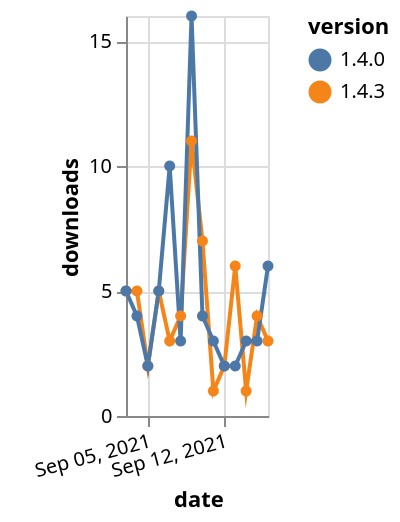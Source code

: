 {"$schema": "https://vega.github.io/schema/vega-lite/v5.json", "description": "A simple bar chart with embedded data.", "data": {"values": [{"date": "2021-09-03", "total": 1696, "delta": 5, "version": "1.4.3"}, {"date": "2021-09-04", "total": 1701, "delta": 5, "version": "1.4.3"}, {"date": "2021-09-05", "total": 1703, "delta": 2, "version": "1.4.3"}, {"date": "2021-09-06", "total": 1708, "delta": 5, "version": "1.4.3"}, {"date": "2021-09-07", "total": 1711, "delta": 3, "version": "1.4.3"}, {"date": "2021-09-08", "total": 1715, "delta": 4, "version": "1.4.3"}, {"date": "2021-09-09", "total": 1726, "delta": 11, "version": "1.4.3"}, {"date": "2021-09-10", "total": 1733, "delta": 7, "version": "1.4.3"}, {"date": "2021-09-11", "total": 1734, "delta": 1, "version": "1.4.3"}, {"date": "2021-09-12", "total": 1736, "delta": 2, "version": "1.4.3"}, {"date": "2021-09-13", "total": 1742, "delta": 6, "version": "1.4.3"}, {"date": "2021-09-14", "total": 1743, "delta": 1, "version": "1.4.3"}, {"date": "2021-09-15", "total": 1747, "delta": 4, "version": "1.4.3"}, {"date": "2021-09-16", "total": 1750, "delta": 3, "version": "1.4.3"}, {"date": "2021-09-03", "total": 16470, "delta": 5, "version": "1.4.0"}, {"date": "2021-09-04", "total": 16474, "delta": 4, "version": "1.4.0"}, {"date": "2021-09-05", "total": 16476, "delta": 2, "version": "1.4.0"}, {"date": "2021-09-06", "total": 16481, "delta": 5, "version": "1.4.0"}, {"date": "2021-09-07", "total": 16491, "delta": 10, "version": "1.4.0"}, {"date": "2021-09-08", "total": 16494, "delta": 3, "version": "1.4.0"}, {"date": "2021-09-09", "total": 16510, "delta": 16, "version": "1.4.0"}, {"date": "2021-09-10", "total": 16514, "delta": 4, "version": "1.4.0"}, {"date": "2021-09-11", "total": 16517, "delta": 3, "version": "1.4.0"}, {"date": "2021-09-12", "total": 16519, "delta": 2, "version": "1.4.0"}, {"date": "2021-09-13", "total": 16521, "delta": 2, "version": "1.4.0"}, {"date": "2021-09-14", "total": 16524, "delta": 3, "version": "1.4.0"}, {"date": "2021-09-15", "total": 16527, "delta": 3, "version": "1.4.0"}, {"date": "2021-09-16", "total": 16533, "delta": 6, "version": "1.4.0"}]}, "width": "container", "mark": {"type": "line", "point": {"filled": true}}, "encoding": {"x": {"field": "date", "type": "temporal", "timeUnit": "yearmonthdate", "title": "date", "axis": {"labelAngle": -15}}, "y": {"field": "delta", "type": "quantitative", "title": "downloads"}, "color": {"field": "version", "type": "nominal"}, "tooltip": {"field": "delta"}}}